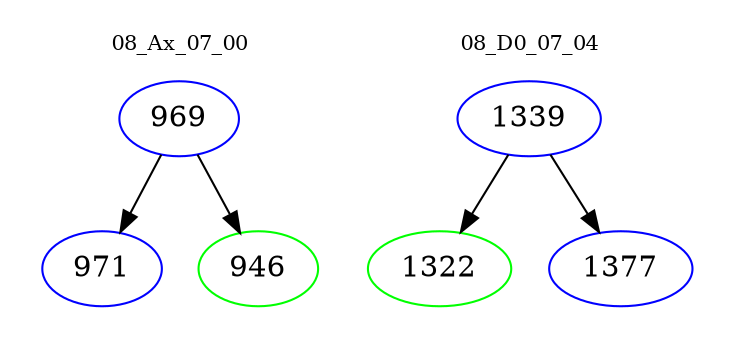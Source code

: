 digraph{
subgraph cluster_0 {
color = white
label = "08_Ax_07_00";
fontsize=10;
T0_969 [label="969", color="blue"]
T0_969 -> T0_971 [color="black"]
T0_971 [label="971", color="blue"]
T0_969 -> T0_946 [color="black"]
T0_946 [label="946", color="green"]
}
subgraph cluster_1 {
color = white
label = "08_D0_07_04";
fontsize=10;
T1_1339 [label="1339", color="blue"]
T1_1339 -> T1_1322 [color="black"]
T1_1322 [label="1322", color="green"]
T1_1339 -> T1_1377 [color="black"]
T1_1377 [label="1377", color="blue"]
}
}
